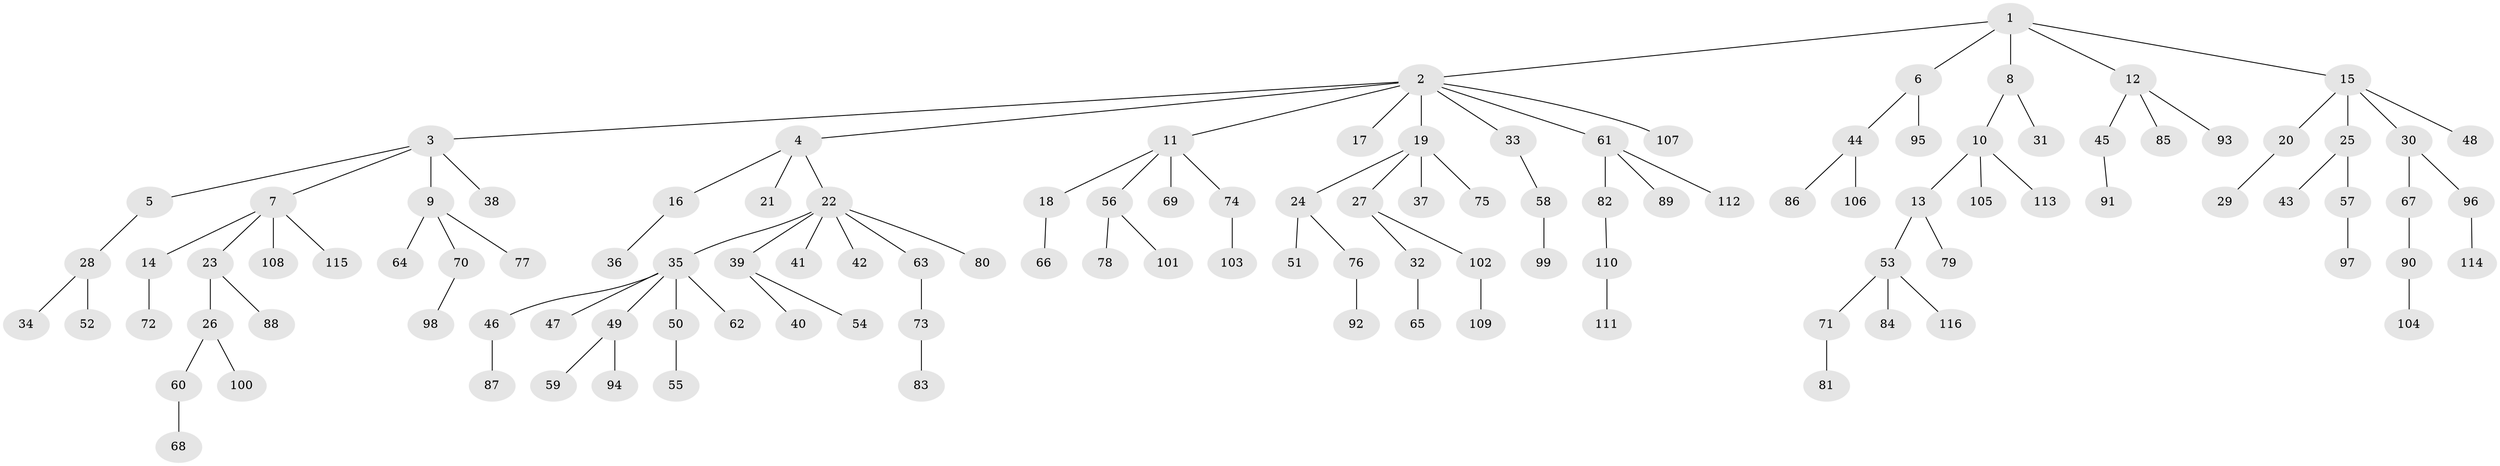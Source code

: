 // Generated by graph-tools (version 1.1) at 2025/11/02/27/25 16:11:27]
// undirected, 116 vertices, 115 edges
graph export_dot {
graph [start="1"]
  node [color=gray90,style=filled];
  1;
  2;
  3;
  4;
  5;
  6;
  7;
  8;
  9;
  10;
  11;
  12;
  13;
  14;
  15;
  16;
  17;
  18;
  19;
  20;
  21;
  22;
  23;
  24;
  25;
  26;
  27;
  28;
  29;
  30;
  31;
  32;
  33;
  34;
  35;
  36;
  37;
  38;
  39;
  40;
  41;
  42;
  43;
  44;
  45;
  46;
  47;
  48;
  49;
  50;
  51;
  52;
  53;
  54;
  55;
  56;
  57;
  58;
  59;
  60;
  61;
  62;
  63;
  64;
  65;
  66;
  67;
  68;
  69;
  70;
  71;
  72;
  73;
  74;
  75;
  76;
  77;
  78;
  79;
  80;
  81;
  82;
  83;
  84;
  85;
  86;
  87;
  88;
  89;
  90;
  91;
  92;
  93;
  94;
  95;
  96;
  97;
  98;
  99;
  100;
  101;
  102;
  103;
  104;
  105;
  106;
  107;
  108;
  109;
  110;
  111;
  112;
  113;
  114;
  115;
  116;
  1 -- 2;
  1 -- 6;
  1 -- 8;
  1 -- 12;
  1 -- 15;
  2 -- 3;
  2 -- 4;
  2 -- 11;
  2 -- 17;
  2 -- 19;
  2 -- 33;
  2 -- 61;
  2 -- 107;
  3 -- 5;
  3 -- 7;
  3 -- 9;
  3 -- 38;
  4 -- 16;
  4 -- 21;
  4 -- 22;
  5 -- 28;
  6 -- 44;
  6 -- 95;
  7 -- 14;
  7 -- 23;
  7 -- 108;
  7 -- 115;
  8 -- 10;
  8 -- 31;
  9 -- 64;
  9 -- 70;
  9 -- 77;
  10 -- 13;
  10 -- 105;
  10 -- 113;
  11 -- 18;
  11 -- 56;
  11 -- 69;
  11 -- 74;
  12 -- 45;
  12 -- 85;
  12 -- 93;
  13 -- 53;
  13 -- 79;
  14 -- 72;
  15 -- 20;
  15 -- 25;
  15 -- 30;
  15 -- 48;
  16 -- 36;
  18 -- 66;
  19 -- 24;
  19 -- 27;
  19 -- 37;
  19 -- 75;
  20 -- 29;
  22 -- 35;
  22 -- 39;
  22 -- 41;
  22 -- 42;
  22 -- 63;
  22 -- 80;
  23 -- 26;
  23 -- 88;
  24 -- 51;
  24 -- 76;
  25 -- 43;
  25 -- 57;
  26 -- 60;
  26 -- 100;
  27 -- 32;
  27 -- 102;
  28 -- 34;
  28 -- 52;
  30 -- 67;
  30 -- 96;
  32 -- 65;
  33 -- 58;
  35 -- 46;
  35 -- 47;
  35 -- 49;
  35 -- 50;
  35 -- 62;
  39 -- 40;
  39 -- 54;
  44 -- 86;
  44 -- 106;
  45 -- 91;
  46 -- 87;
  49 -- 59;
  49 -- 94;
  50 -- 55;
  53 -- 71;
  53 -- 84;
  53 -- 116;
  56 -- 78;
  56 -- 101;
  57 -- 97;
  58 -- 99;
  60 -- 68;
  61 -- 82;
  61 -- 89;
  61 -- 112;
  63 -- 73;
  67 -- 90;
  70 -- 98;
  71 -- 81;
  73 -- 83;
  74 -- 103;
  76 -- 92;
  82 -- 110;
  90 -- 104;
  96 -- 114;
  102 -- 109;
  110 -- 111;
}
